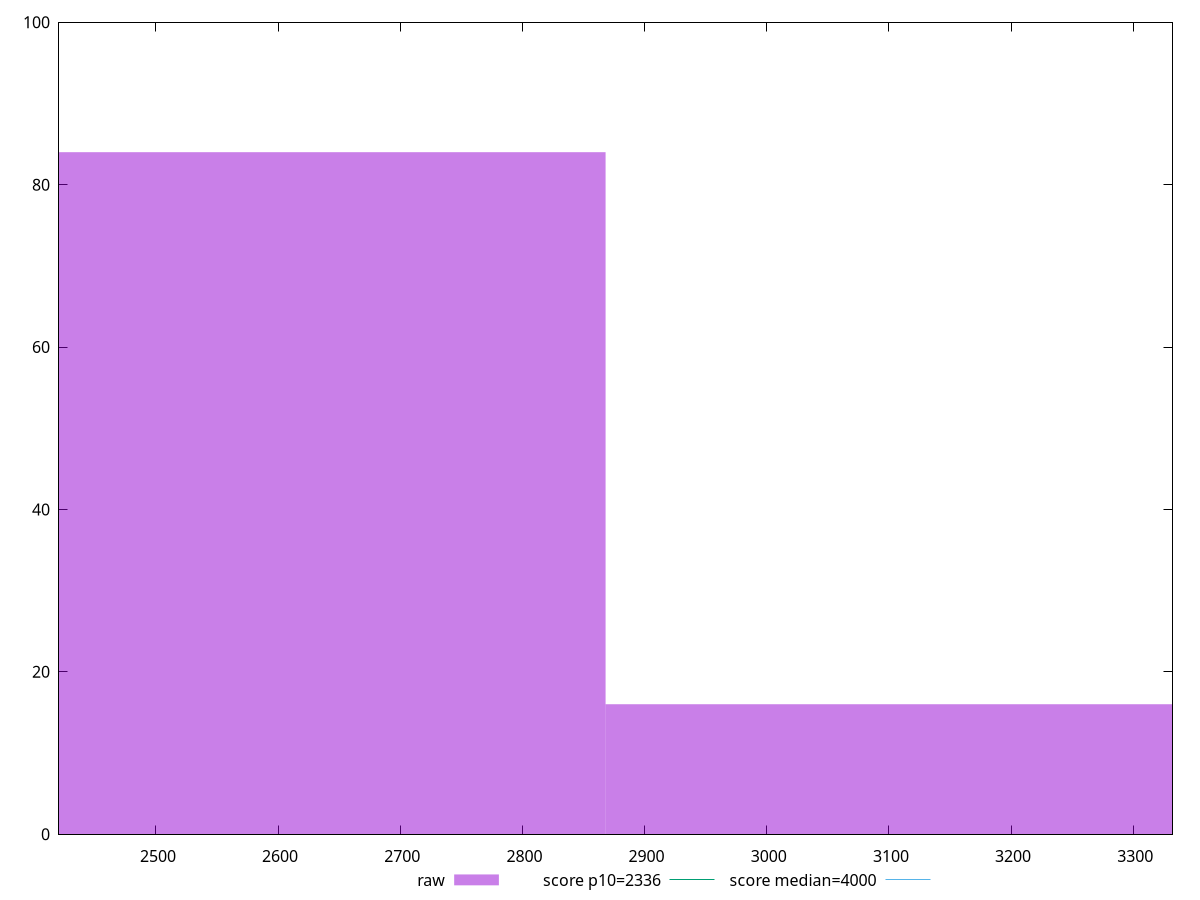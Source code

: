 reset

$raw <<EOF
2549.406197795269 84
3186.757747244086 16
EOF

set key outside below
set boxwidth 637.3515494488172
set xrange [2420.6259999999997:3332.186]
set yrange [0:100]
set trange [0:100]
set style fill transparent solid 0.5 noborder

set parametric
set terminal svg size 640, 490 enhanced background rgb 'white'
set output "report/report_00029_2021-02-24T13-36-40.390Z/first-contentful-paint/samples/astro/raw/histogram.svg"

plot $raw title "raw" with boxes, \
     2336,t title "score p10=2336", \
     4000,t title "score median=4000"

reset
